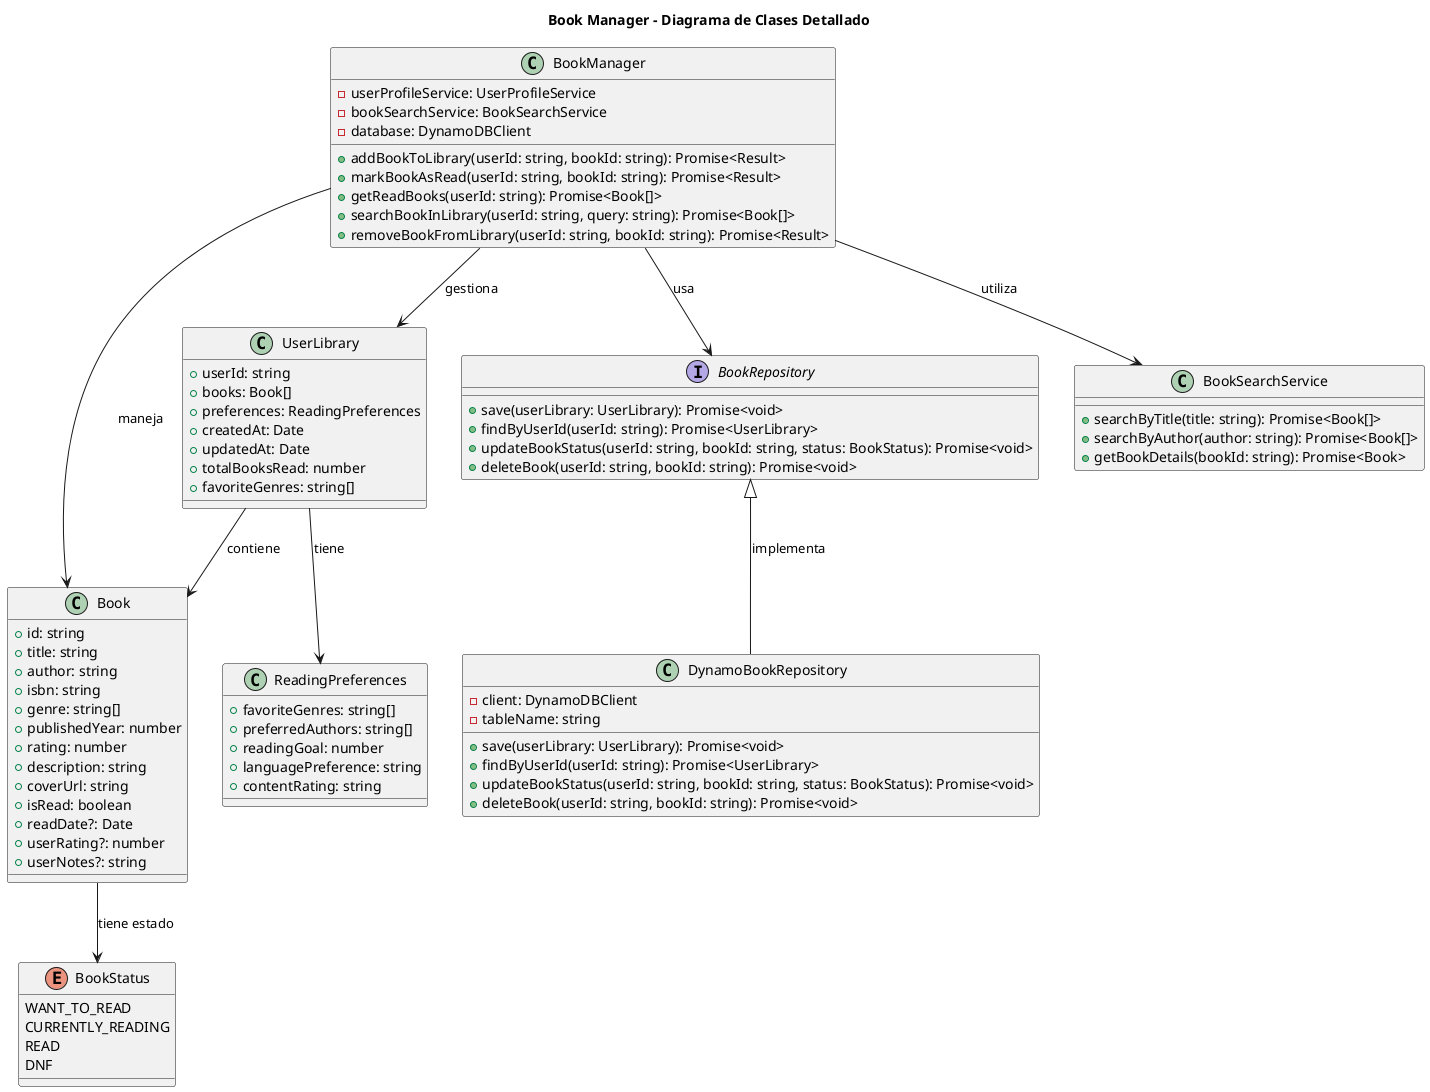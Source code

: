 @startuml BookManagerClasses

title Book Manager - Diagrama de Clases Detallado

class BookManager {
    -userProfileService: UserProfileService
    -bookSearchService: BookSearchService
    -database: DynamoDBClient
    +addBookToLibrary(userId: string, bookId: string): Promise<Result>
    +markBookAsRead(userId: string, bookId: string): Promise<Result>
    +getReadBooks(userId: string): Promise<Book[]>
    +searchBookInLibrary(userId: string, query: string): Promise<Book[]>
    +removeBookFromLibrary(userId: string, bookId: string): Promise<Result>
}

class Book {
    +id: string
    +title: string
    +author: string
    +isbn: string
    +genre: string[]
    +publishedYear: number
    +rating: number
    +description: string
    +coverUrl: string
    +isRead: boolean
    +readDate?: Date
    +userRating?: number
    +userNotes?: string
}

class UserLibrary {
    +userId: string
    +books: Book[]
    +preferences: ReadingPreferences
    +createdAt: Date
    +updatedAt: Date
    +totalBooksRead: number
    +favoriteGenres: string[]
}

class ReadingPreferences {
    +favoriteGenres: string[]
    +preferredAuthors: string[]
    +readingGoal: number
    +languagePreference: string
    +contentRating: string
}

interface BookRepository {
    +save(userLibrary: UserLibrary): Promise<void>
    +findByUserId(userId: string): Promise<UserLibrary>
    +updateBookStatus(userId: string, bookId: string, status: BookStatus): Promise<void>
    +deleteBook(userId: string, bookId: string): Promise<void>
}

class DynamoBookRepository {
    -client: DynamoDBClient
    -tableName: string
    +save(userLibrary: UserLibrary): Promise<void>
    +findByUserId(userId: string): Promise<UserLibrary>
    +updateBookStatus(userId: string, bookId: string, status: BookStatus): Promise<void>
    +deleteBook(userId: string, bookId: string): Promise<void>
}

enum BookStatus {
    WANT_TO_READ
    CURRENTLY_READING
    READ
    DNF
}

class BookSearchService {
    +searchByTitle(title: string): Promise<Book[]>
    +searchByAuthor(author: string): Promise<Book[]>
    +getBookDetails(bookId: string): Promise<Book>
}

' Relaciones
BookManager --> Book : maneja
BookManager --> UserLibrary : gestiona
BookManager --> BookRepository : usa
BookRepository <|-- DynamoBookRepository : implementa
UserLibrary --> Book : contiene
UserLibrary --> ReadingPreferences : tiene
Book --> BookStatus : tiene estado
BookManager --> BookSearchService : utiliza

@enduml
